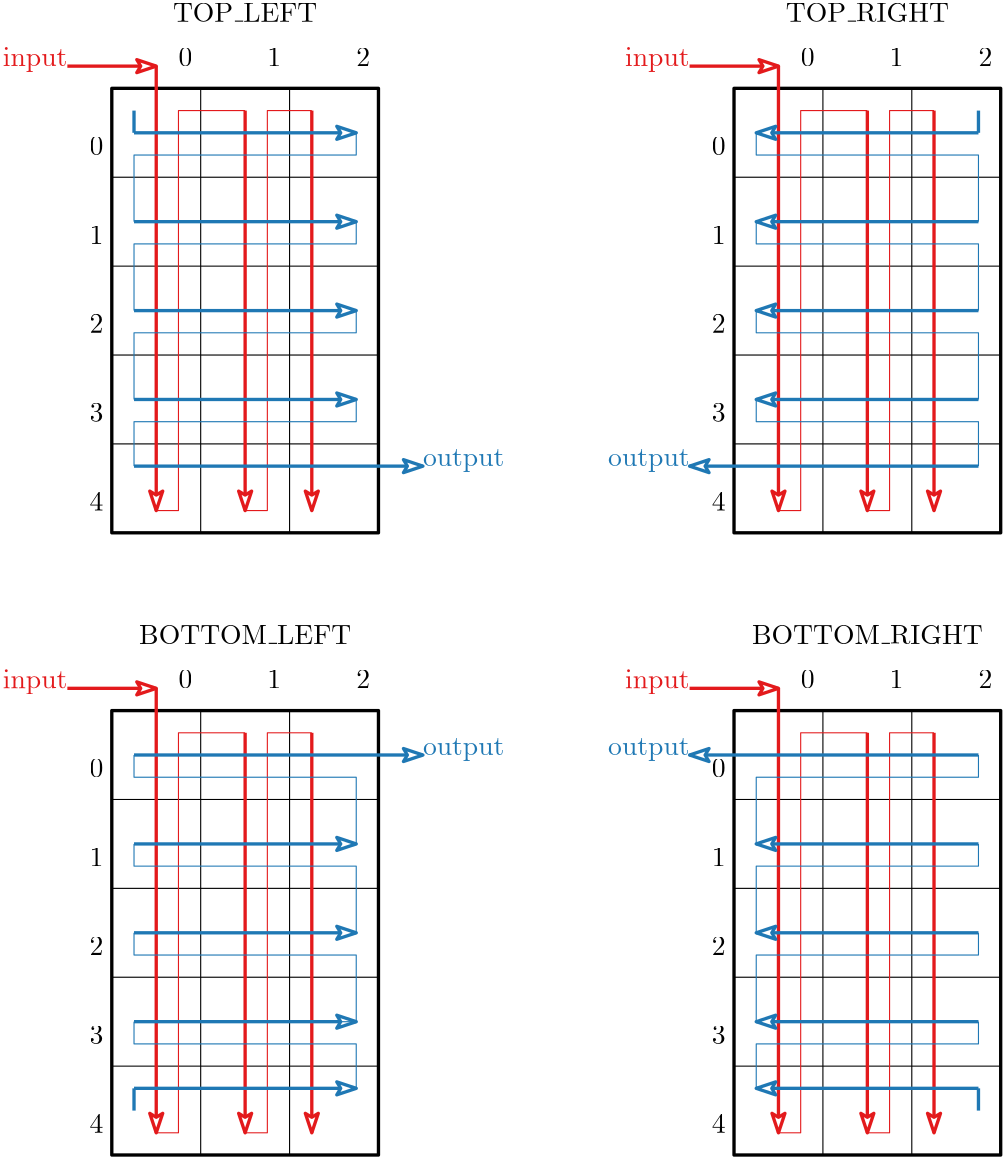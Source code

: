 <?xml version="1.0"?>
<!DOCTYPE ipe SYSTEM "ipe.dtd">
<ipe version="70206" creator="Ipe 7.2.7">
<info created="D:20181109164706" modified="D:20181127105548"/>
<ipestyle name="basic">
<symbol name="arrow/arc(spx)">
<path stroke="sym-stroke" fill="sym-stroke" pen="sym-pen">
0 0 m
-1 0.333 l
-1 -0.333 l
h
</path>
</symbol>
<symbol name="arrow/farc(spx)">
<path stroke="sym-stroke" fill="white" pen="sym-pen">
0 0 m
-1 0.333 l
-1 -0.333 l
h
</path>
</symbol>
<symbol name="arrow/ptarc(spx)">
<path stroke="sym-stroke" fill="sym-stroke" pen="sym-pen">
0 0 m
-1 0.333 l
-0.8 0 l
-1 -0.333 l
h
</path>
</symbol>
<symbol name="arrow/fptarc(spx)">
<path stroke="sym-stroke" fill="white" pen="sym-pen">
0 0 m
-1 0.333 l
-0.8 0 l
-1 -0.333 l
h
</path>
</symbol>
<symbol name="mark/circle(sx)" transformations="translations">
<path fill="sym-stroke">
0.6 0 0 0.6 0 0 e
0.4 0 0 0.4 0 0 e
</path>
</symbol>
<symbol name="mark/disk(sx)" transformations="translations">
<path fill="sym-stroke">
0.6 0 0 0.6 0 0 e
</path>
</symbol>
<symbol name="mark/fdisk(sfx)" transformations="translations">
<group>
<path fill="sym-fill">
0.5 0 0 0.5 0 0 e
</path>
<path fill="sym-stroke" fillrule="eofill">
0.6 0 0 0.6 0 0 e
0.4 0 0 0.4 0 0 e
</path>
</group>
</symbol>
<symbol name="mark/box(sx)" transformations="translations">
<path fill="sym-stroke" fillrule="eofill">
-0.6 -0.6 m
0.6 -0.6 l
0.6 0.6 l
-0.6 0.6 l
h
-0.4 -0.4 m
0.4 -0.4 l
0.4 0.4 l
-0.4 0.4 l
h
</path>
</symbol>
<symbol name="mark/square(sx)" transformations="translations">
<path fill="sym-stroke">
-0.6 -0.6 m
0.6 -0.6 l
0.6 0.6 l
-0.6 0.6 l
h
</path>
</symbol>
<symbol name="mark/fsquare(sfx)" transformations="translations">
<group>
<path fill="sym-fill">
-0.5 -0.5 m
0.5 -0.5 l
0.5 0.5 l
-0.5 0.5 l
h
</path>
<path fill="sym-stroke" fillrule="eofill">
-0.6 -0.6 m
0.6 -0.6 l
0.6 0.6 l
-0.6 0.6 l
h
-0.4 -0.4 m
0.4 -0.4 l
0.4 0.4 l
-0.4 0.4 l
h
</path>
</group>
</symbol>
<symbol name="mark/cross(sx)" transformations="translations">
<group>
<path fill="sym-stroke">
-0.43 -0.57 m
0.57 0.43 l
0.43 0.57 l
-0.57 -0.43 l
h
</path>
<path fill="sym-stroke">
-0.43 0.57 m
0.57 -0.43 l
0.43 -0.57 l
-0.57 0.43 l
h
</path>
</group>
</symbol>
<symbol name="arrow/fnormal(spx)">
<path stroke="sym-stroke" fill="white" pen="sym-pen">
0 0 m
-1 0.333 l
-1 -0.333 l
h
</path>
</symbol>
<symbol name="arrow/pointed(spx)">
<path stroke="sym-stroke" fill="sym-stroke" pen="sym-pen">
0 0 m
-1 0.333 l
-0.8 0 l
-1 -0.333 l
h
</path>
</symbol>
<symbol name="arrow/fpointed(spx)">
<path stroke="sym-stroke" fill="white" pen="sym-pen">
0 0 m
-1 0.333 l
-0.8 0 l
-1 -0.333 l
h
</path>
</symbol>
<symbol name="arrow/linear(spx)">
<path stroke="sym-stroke" pen="sym-pen">
-1 0.333 m
0 0 l
-1 -0.333 l
</path>
</symbol>
<symbol name="arrow/fdouble(spx)">
<path stroke="sym-stroke" fill="white" pen="sym-pen">
0 0 m
-1 0.333 l
-1 -0.333 l
h
-1 0 m
-2 0.333 l
-2 -0.333 l
h
</path>
</symbol>
<symbol name="arrow/double(spx)">
<path stroke="sym-stroke" fill="sym-stroke" pen="sym-pen">
0 0 m
-1 0.333 l
-1 -0.333 l
h
-1 0 m
-2 0.333 l
-2 -0.333 l
h
</path>
</symbol>
<pen name="heavier" value="0.8"/>
<pen name="fat" value="1.2"/>
<pen name="ultrafat" value="2"/>
<symbolsize name="large" value="5"/>
<symbolsize name="small" value="2"/>
<symbolsize name="tiny" value="1.1"/>
<arrowsize name="large" value="10"/>
<arrowsize name="small" value="5"/>
<arrowsize name="tiny" value="3"/>
<color name="red" value="1 0 0"/>
<color name="green" value="0 1 0"/>
<color name="blue" value="0 0 1"/>
<color name="yellow" value="1 1 0"/>
<color name="orange" value="1 0.647 0"/>
<color name="gold" value="1 0.843 0"/>
<color name="purple" value="0.627 0.125 0.941"/>
<color name="gray" value="0.745"/>
<color name="brown" value="0.647 0.165 0.165"/>
<color name="navy" value="0 0 0.502"/>
<color name="pink" value="1 0.753 0.796"/>
<color name="seagreen" value="0.18 0.545 0.341"/>
<color name="turquoise" value="0.251 0.878 0.816"/>
<color name="violet" value="0.933 0.51 0.933"/>
<color name="darkblue" value="0 0 0.545"/>
<color name="darkcyan" value="0 0.545 0.545"/>
<color name="darkgray" value="0.663"/>
<color name="darkgreen" value="0 0.392 0"/>
<color name="darkmagenta" value="0.545 0 0.545"/>
<color name="darkorange" value="1 0.549 0"/>
<color name="darkred" value="0.545 0 0"/>
<color name="lightblue" value="0.678 0.847 0.902"/>
<color name="lightcyan" value="0.878 1 1"/>
<color name="lightgray" value="0.827"/>
<color name="lightgreen" value="0.565 0.933 0.565"/>
<color name="lightyellow" value="1 1 0.878"/>
<dashstyle name="dashed" value="[4] 0"/>
<dashstyle name="dotted" value="[1 3] 0"/>
<dashstyle name="dash dotted" value="[4 2 1 2] 0"/>
<dashstyle name="dash dot dotted" value="[4 2 1 2 1 2] 0"/>
<textsize name="large" value="\large"/>
<textsize name="Large" value="\Large"/>
<textsize name="LARGE" value="\LARGE"/>
<textsize name="huge" value="\huge"/>
<textsize name="Huge" value="\Huge"/>
<textsize name="small" value="\small"/>
<textsize name="footnote" value="\footnotesize"/>
<textsize name="tiny" value="\tiny"/>
<textstyle name="center" begin="\begin{center}" end="\end{center}"/>
<textstyle name="itemize" begin="\begin{itemize}" end="\end{itemize}"/>
<textstyle name="item" begin="\begin{itemize}\item{}" end="\end{itemize}"/>
<gridsize name="4 pts" value="4"/>
<gridsize name="8 pts (~3 mm)" value="8"/>
<gridsize name="16 pts (~6 mm)" value="16"/>
<gridsize name="32 pts (~12 mm)" value="32"/>
<gridsize name="10 pts (~3.5 mm)" value="10"/>
<gridsize name="20 pts (~7 mm)" value="20"/>
<gridsize name="14 pts (~5 mm)" value="14"/>
<gridsize name="28 pts (~10 mm)" value="28"/>
<gridsize name="56 pts (~20 mm)" value="56"/>
<anglesize name="90 deg" value="90"/>
<anglesize name="60 deg" value="60"/>
<anglesize name="45 deg" value="45"/>
<anglesize name="30 deg" value="30"/>
<anglesize name="22.5 deg" value="22.5"/>
<opacity name="10%" value="0.1"/>
<opacity name="30%" value="0.3"/>
<opacity name="50%" value="0.5"/>
<opacity name="75%" value="0.75"/>
<tiling name="falling" angle="-60" step="4" width="1"/>
<tiling name="rising" angle="30" step="4" width="1"/>
</ipestyle>
<ipestyle name="my_stylesheet">
<symbol name="arrow/arc(spx)">
<path stroke="sym-stroke" fill="sym-stroke" pen="sym-pen">
0 0 m
-1 0.333 l
-1 -0.333 l
h
</path>
</symbol>
<symbol name="arrow/farc(spx)">
<path stroke="sym-stroke" fill="white" pen="sym-pen">
0 0 m
-1 0.333 l
-1 -0.333 l
h
</path>
</symbol>
<symbol name="arrow/ptarc(spx)">
<path stroke="sym-stroke" fill="sym-stroke" pen="sym-pen">
0 0 m
-1 0.333 l
-0.8 0 l
-1 -0.333 l
h
</path>
</symbol>
<symbol name="arrow/fptarc(spx)">
<path stroke="sym-stroke" fill="white" pen="sym-pen">
0 0 m
-1 0.333 l
-0.8 0 l
-1 -0.333 l
h
</path>
</symbol>
<symbol name="mark/circle(sx)" transformations="translations">
<path fill="sym-stroke">
0.6 0 0 0.6 0 0 e
0.4 0 0 0.4 0 0 e
</path>
</symbol>
<symbol name="mark/disk(sx)" transformations="translations">
<path fill="sym-stroke">
0.6 0 0 0.6 0 0 e
</path>
</symbol>
<symbol name="mark/fdisk(sfx)" transformations="translations">
<group>
<path fill="sym-fill">
0.5 0 0 0.5 0 0 e
</path>
<path fill="sym-stroke" fillrule="eofill">
0.6 0 0 0.6 0 0 e
0.4 0 0 0.4 0 0 e
</path>
</group>
</symbol>
<symbol name="mark/box(sx)" transformations="translations">
<path fill="sym-stroke" fillrule="eofill">
-0.6 -0.6 m
0.6 -0.6 l
0.6 0.6 l
-0.6 0.6 l
h
-0.4 -0.4 m
0.4 -0.4 l
0.4 0.4 l
-0.4 0.4 l
h
</path>
</symbol>
<symbol name="mark/square(sx)" transformations="translations">
<path fill="sym-stroke">
-0.6 -0.6 m
0.6 -0.6 l
0.6 0.6 l
-0.6 0.6 l
h
</path>
</symbol>
<symbol name="mark/fsquare(sfx)" transformations="translations">
<group>
<path fill="sym-fill">
-0.5 -0.5 m
0.5 -0.5 l
0.5 0.5 l
-0.5 0.5 l
h
</path>
<path fill="sym-stroke" fillrule="eofill">
-0.6 -0.6 m
0.6 -0.6 l
0.6 0.6 l
-0.6 0.6 l
h
-0.4 -0.4 m
0.4 -0.4 l
0.4 0.4 l
-0.4 0.4 l
h
</path>
</group>
</symbol>
<symbol name="mark/cross(sx)" transformations="translations">
<group>
<path fill="sym-stroke">
-0.43 -0.57 m
0.57 0.43 l
0.43 0.57 l
-0.57 -0.43 l
h
</path>
<path fill="sym-stroke">
-0.43 0.57 m
0.57 -0.43 l
0.43 -0.57 l
-0.57 0.43 l
h
</path>
</group>
</symbol>
<symbol name="arrow/fnormal(spx)">
<path stroke="sym-stroke" fill="white" pen="sym-pen">
0 0 m
-1 0.333 l
-1 -0.333 l
h
</path>
</symbol>
<symbol name="arrow/pointed(spx)">
<path stroke="sym-stroke" fill="sym-stroke" pen="sym-pen">
0 0 m
-1 0.333 l
-0.8 0 l
-1 -0.333 l
h
</path>
</symbol>
<symbol name="arrow/fpointed(spx)">
<path stroke="sym-stroke" fill="white" pen="sym-pen">
0 0 m
-1 0.333 l
-0.8 0 l
-1 -0.333 l
h
</path>
</symbol>
<symbol name="arrow/linear(spx)">
<path stroke="sym-stroke" pen="sym-pen">
-1 0.333 m
0 0 l
-1 -0.333 l
</path>
</symbol>
<symbol name="arrow/fdouble(spx)">
<path stroke="sym-stroke" fill="white" pen="sym-pen">
0 0 m
-1 0.333 l
-1 -0.333 l
h
-1 0 m
-2 0.333 l
-2 -0.333 l
h
</path>
</symbol>
<symbol name="arrow/double(spx)">
<path stroke="sym-stroke" fill="sym-stroke" pen="sym-pen">
0 0 m
-1 0.333 l
-1 -0.333 l
h
-1 0 m
-2 0.333 l
-2 -0.333 l
h
</path>
</symbol>
<pen name="heavier" value="0.8"/>
<pen name="fat" value="1.2"/>
<pen name="ultrafat" value="2"/>
<symbolsize name="large" value="5"/>
<symbolsize name="small" value="2"/>
<symbolsize name="tiny" value="1.1"/>
<arrowsize name="large" value="10"/>
<arrowsize name="small" value="5"/>
<arrowsize name="tiny" value="3"/>
<color name="red" value="1 0 0"/>
<color name="green" value="0 1 0"/>
<color name="blue" value="0 0 1"/>
<color name="yellow" value="1 1 0"/>
<color name="orange" value="1 0.647 0"/>
<color name="gold" value="1 0.843 0"/>
<color name="purple" value="0.627 0.125 0.941"/>
<color name="gray" value="0.745"/>
<color name="brown" value="0.647 0.165 0.165"/>
<color name="navy" value="0 0 0.502"/>
<color name="pink" value="1 0.753 0.796"/>
<color name="seagreen" value="0.18 0.545 0.341"/>
<color name="turquoise" value="0.251 0.878 0.816"/>
<color name="violet" value="0.933 0.51 0.933"/>
<color name="darkblue" value="0 0 0.545"/>
<color name="darkcyan" value="0 0.545 0.545"/>
<color name="darkgray" value="0.663"/>
<color name="darkgreen" value="0 0.392 0"/>
<color name="darkmagenta" value="0.545 0 0.545"/>
<color name="darkorange" value="1 0.549 0"/>
<color name="darkred" value="0.545 0 0"/>
<color name="lightblue" value="0.678 0.847 0.902"/>
<color name="lightcyan" value="0.878 1 1"/>
<color name="lightgray" value="0.827"/>
<color name="lightgreen" value="0.565 0.933 0.565"/>
<color name="lightyellow" value="1 1 0.878"/>
<color name="csn_p1_blue1" value="0.122 0.47 0.706"/>
<color name="csn_p2_blue2" value="0.651 0.808 0.89"/>
<color name="csn_p4_green1" value="0.698 0.874 0.541"/>
<color name="csn_p3_green2" value="0.2 0.628 0.173"/>
<color name="csn_p6_red1" value="0.984 0.604 0.6"/>
<color name="csn_p5_red2" value="0.89 0.102 0.11"/>
<color name="csn_p8_orange1" value="0.992 0.749 0.435"/>
<color name="csn_p7_orange2" value="1 0.5 0"/>
<color name="csn_p10_violet1" value="0.792 0.698 0.839"/>
<color name="csn_p9_violet2" value="0.416 0.239 0.604"/>
<color name="csn_p12_yellow" value="1 1 0.6"/>
<color name="csn_p11_brown" value="0.694 0.349 0.157"/>
<dashstyle name="dashed" value="[4] 0"/>
<dashstyle name="dotted" value="[1 3] 0"/>
<dashstyle name="dash dotted" value="[4 2 1 2] 0"/>
<dashstyle name="dash dot dotted" value="[4 2 1 2 1 2] 0"/>
<textsize name="large" value="\large"/>
<textsize name="Large" value="\Large"/>
<textsize name="LARGE" value="\LARGE"/>
<textsize name="huge" value="\huge"/>
<textsize name="Huge" value="\Huge"/>
<textsize name="small" value="\small"/>
<textsize name="footnote" value="\footnotesize"/>
<textsize name="tiny" value="\tiny"/>
<textstyle name="center" begin="\begin{center}" end="\end{center}"/>
<textstyle name="itemize" begin="\begin{itemize}" end="\end{itemize}"/>
<textstyle name="item" begin="\begin{itemize}\item{}" end="\end{itemize}"/>
<gridsize name="4 pts" value="4"/>
<gridsize name="8 pts (~3 mm)" value="8"/>
<gridsize name="16 pts (~6 mm)" value="16"/>
<gridsize name="32 pts (~12 mm)" value="32"/>
<gridsize name="10 pts (~3.5 mm)" value="10"/>
<gridsize name="20 pts (~7 mm)" value="20"/>
<gridsize name="14 pts (~5 mm)" value="14"/>
<gridsize name="28 pts (~10 mm)" value="28"/>
<gridsize name="56 pts (~20 mm)" value="56"/>
<anglesize name="90 deg" value="90"/>
<anglesize name="60 deg" value="60"/>
<anglesize name="45 deg" value="45"/>
<anglesize name="30 deg" value="30"/>
<anglesize name="22.5 deg" value="22.5"/>
<opacity name="10%" value="0.1"/>
<opacity name="30%" value="0.3"/>
<opacity name="50%" value="0.5"/>
<opacity name="75%" value="0.75"/>
<tiling name="falling" angle="-60" step="4" width="1"/>
<tiling name="rising" angle="30" step="4" width="1"/>
</ipestyle>
<page>
<layer name="alpha"/>
<view layers="alpha" active="alpha"/>
<path layer="alpha" matrix="1 0 0 1 32 0" stroke="black" pen="fat">
64 768 m
64 608 l
160 608 l
160 768 l
h
</path>
<text matrix="1 0 0 1 48 -24" transformations="translations" pos="96 816" stroke="black" type="label" width="52.016" height="6.808" depth="0" halign="center" valign="baseline">TOP\_LEFT</text>
<path stroke="black">
128 768 m
128 608 l
128 608 l
</path>
<path stroke="black">
160 768 m
160 608 l
</path>
<path stroke="black">
96 736 m
192 736 l
192 736 l
</path>
<path stroke="black">
96 704 m
192 704 l
</path>
<path stroke="black">
96 672 m
192 672 l
</path>
<path stroke="black">
96 640 m
192 640 l
</path>
<text matrix="1 0 0 1 8 0" transformations="translations" pos="112 776" stroke="black" type="label" width="4.981" height="6.42" depth="0" valign="baseline">0</text>
<text matrix="1 0 0 1 40 0" transformations="translations" pos="112 776" stroke="black" type="label" width="4.981" height="6.42" depth="0" valign="baseline">1</text>
<text matrix="1 0 0 1 72 0" transformations="translations" pos="112 776" stroke="black" type="label" width="4.981" height="6.42" depth="0" valign="baseline">2</text>
<text matrix="1 0 0 1 -24 -64" transformations="translations" pos="112 776" stroke="black" type="label" width="4.981" height="6.42" depth="0" valign="baseline">1</text>
<text matrix="1 0 0 1 -24 -32" transformations="translations" pos="112 776" stroke="black" type="label" width="4.981" height="6.42" depth="0" valign="baseline">0</text>
<text matrix="1 0 0 1 -24 -128" transformations="translations" pos="112 776" stroke="black" type="label" width="4.981" height="6.42" depth="0" valign="baseline">3</text>
<text matrix="1 0 0 1 -24 -160" transformations="translations" pos="112 776" stroke="black" type="label" width="4.981" height="6.42" depth="0" valign="baseline">4</text>
<text matrix="1 0 0 1 -24 -96" transformations="translations" pos="112 776" stroke="black" type="label" width="4.981" height="6.42" depth="0" valign="baseline">2</text>
<path stroke="csn_p5_red2" pen="fat" arrow="fptarc/normal">
112 776 m
112 616 l
</path>
<path stroke="csn_p5_red2" pen="fat" arrow="fptarc/normal">
144 760 m
144 616 l
</path>
<path matrix="1 0 0 1 -8 0" stroke="csn_p5_red2" pen="fat" arrow="fptarc/normal">
176 760 m
176 616 l
</path>
<path stroke="csn_p5_red2" pen="fat" arrow="fptarc/normal">
80 776 m
112 776 l
</path>
<path stroke="csn_p5_red2">
112 616 m
120 616 l
120 760 l
144 760 l
</path>
<path stroke="csn_p5_red2">
144 616 m
152 616 l
152 760 l
168 760 l
</path>
<text matrix="1 0 0 1 40 0" transformations="translations" pos="40 776" stroke="csn_p5_red2" type="label" width="23.246" height="6.661" depth="1.93" halign="right" valign="baseline">input</text>
<path stroke="csn_p1_blue1" pen="fat" arrow="fptarc/normal">
104 752 m
184 752 l
</path>
<path stroke="csn_p1_blue1" pen="fat" arrow="fptarc/normal">
104 720 m
184 720 l
</path>
<path stroke="csn_p1_blue1" pen="fat" arrow="fptarc/normal">
104 688 m
184 688 l
</path>
<path stroke="csn_p1_blue1" pen="fat" arrow="fptarc/normal">
104 656 m
184 656 l
</path>
<path stroke="csn_p1_blue1" pen="fat" arrow="fptarc/normal">
104 632 m
208 632 l
</path>
<path stroke="csn_p1_blue1">
184 752 m
184 744 l
104 744 l
104 720 l
</path>
<path stroke="csn_p1_blue1">
184 720 m
184 712 l
104 712 l
104 688 l
</path>
<path stroke="csn_p1_blue1">
184 688 m
184 680 l
104 680 l
104 656 l
</path>
<path stroke="csn_p1_blue1">
184 656 m
184 648 l
104 648 l
104 632 l
</path>
<text matrix="1 0 0 1 0 8" transformations="translations" pos="208 624" stroke="csn_p1_blue1" type="label" width="29.335" height="6.135" depth="1.93" valign="baseline">output</text>
<path matrix="1 0 0 1 256 0" stroke="black" pen="fat">
64 768 m
64 608 l
160 608 l
160 768 l
h
</path>
<text matrix="1 0 0 1 272 -24" transformations="translations" pos="96 816" stroke="black" type="label" width="58.727" height="6.808" depth="0" halign="center" valign="baseline">TOP\_RIGHT</text>
<path matrix="1 0 0 1 224 0" stroke="black">
128 768 m
128 608 l
128 608 l
</path>
<path matrix="1 0 0 1 224 0" stroke="black">
160 768 m
160 608 l
</path>
<path matrix="1 0 0 1 224 0" stroke="black">
96 736 m
192 736 l
192 736 l
</path>
<path matrix="1 0 0 1 224 0" stroke="black">
96 704 m
192 704 l
</path>
<path matrix="1 0 0 1 224 0" stroke="black">
96 672 m
192 672 l
</path>
<path matrix="1 0 0 1 224 0" stroke="black">
96 640 m
192 640 l
</path>
<text matrix="1 0 0 1 232 0" transformations="translations" pos="112 776" stroke="black" type="label" width="4.981" height="6.42" depth="0" valign="baseline">0</text>
<text matrix="1 0 0 1 264 0" transformations="translations" pos="112 776" stroke="black" type="label" width="4.981" height="6.42" depth="0" valign="baseline">1</text>
<text matrix="1 0 0 1 296 0" transformations="translations" pos="112 776" stroke="black" type="label" width="4.981" height="6.42" depth="0" valign="baseline">2</text>
<text matrix="1 0 0 1 200 -64" transformations="translations" pos="112 776" stroke="black" type="label" width="4.981" height="6.42" depth="0" valign="baseline">1</text>
<text matrix="1 0 0 1 200 -32" transformations="translations" pos="112 776" stroke="black" type="label" width="4.981" height="6.42" depth="0" valign="baseline">0</text>
<text matrix="1 0 0 1 200 -128" transformations="translations" pos="112 776" stroke="black" type="label" width="4.981" height="6.42" depth="0" valign="baseline">3</text>
<text matrix="1 0 0 1 200 -160" transformations="translations" pos="112 776" stroke="black" type="label" width="4.981" height="6.42" depth="0" valign="baseline">4</text>
<text matrix="1 0 0 1 200 -96" transformations="translations" pos="112 776" stroke="black" type="label" width="4.981" height="6.42" depth="0" valign="baseline">2</text>
<path matrix="1 0 0 1 224 0" stroke="csn_p5_red2" pen="fat" arrow="fptarc/normal">
112 776 m
112 616 l
</path>
<path matrix="1 0 0 1 224 0" stroke="csn_p5_red2" pen="fat" arrow="fptarc/normal">
144 760 m
144 616 l
</path>
<path matrix="1 0 0 1 216 0" stroke="csn_p5_red2" pen="fat" arrow="fptarc/normal">
176 760 m
176 616 l
</path>
<path matrix="1 0 0 1 224 0" stroke="csn_p5_red2" pen="fat" arrow="fptarc/normal">
80 776 m
112 776 l
</path>
<path matrix="1 0 0 1 224 0" stroke="csn_p5_red2">
112 616 m
120 616 l
120 760 l
144 760 l
</path>
<path matrix="1 0 0 1 224 0" stroke="csn_p5_red2">
144 616 m
152 616 l
152 760 l
168 760 l
</path>
<text matrix="1 0 0 1 264 0" transformations="translations" pos="40 776" stroke="csn_p5_red2" type="label" width="23.246" height="6.661" depth="1.93" halign="right" valign="baseline">input</text>
<path matrix="1 0 0 1 224 0" stroke="csn_p1_blue1" pen="fat" rarrow="fptarc/normal">
104 752 m
184 752 l
</path>
<path matrix="1 0 0 1 224 0" stroke="csn_p1_blue1" pen="fat" rarrow="fptarc/normal">
104 720 m
184 720 l
</path>
<path matrix="1 0 0 1 224 0" stroke="csn_p1_blue1" pen="fat" rarrow="fptarc/normal">
104 688 m
184 688 l
</path>
<path matrix="1 0 0 1 224 0" stroke="csn_p1_blue1" pen="fat" rarrow="fptarc/normal">
104 656 m
184 656 l
</path>
<path matrix="1 0 0 1 200 0" stroke="csn_p1_blue1" pen="fat" rarrow="fptarc/normal">
104 632 m
208 632 l
</path>
<text matrix="1 0 0 1 96 8" transformations="translations" pos="208 624" stroke="csn_p1_blue1" type="label" width="29.335" height="6.135" depth="1.93" halign="right" valign="baseline">output</text>
<path stroke="csn_p1_blue1">
328 752 m
328 744 l
408 744 l
408 720 l
</path>
<path stroke="csn_p1_blue1">
328 720 m
328 712 l
408 712 l
408 688 l
</path>
<path stroke="csn_p1_blue1">
328 688 m
328 680 l
408 680 l
408 656 l
</path>
<path stroke="csn_p1_blue1">
328 656 m
328 648 l
408 648 l
408 632 l
</path>
<path matrix="1 0 0 1 32 -224" stroke="black" pen="fat">
64 768 m
64 608 l
160 608 l
160 768 l
h
</path>
<text matrix="1 0 0 1 48 -248" transformations="translations" pos="96 816" stroke="black" type="label" width="76.369" height="6.808" depth="0" halign="center" valign="baseline">BOTTOM\_LEFT</text>
<path matrix="1 0 0 1 0 -224" stroke="black">
128 768 m
128 608 l
128 608 l
</path>
<path matrix="1 0 0 1 0 -224" stroke="black">
160 768 m
160 608 l
</path>
<path matrix="1 0 0 1 0 -224" stroke="black">
96 736 m
192 736 l
192 736 l
</path>
<path matrix="1 0 0 1 0 -224" stroke="black">
96 704 m
192 704 l
</path>
<path matrix="1 0 0 1 0 -224" stroke="black">
96 672 m
192 672 l
</path>
<path matrix="1 0 0 1 0 -224" stroke="black">
96 640 m
192 640 l
</path>
<text matrix="1 0 0 1 8 -224" transformations="translations" pos="112 776" stroke="black" type="label" width="4.981" height="6.42" depth="0" valign="baseline">0</text>
<text matrix="1 0 0 1 40 -224" transformations="translations" pos="112 776" stroke="black" type="label" width="4.981" height="6.42" depth="0" valign="baseline">1</text>
<text matrix="1 0 0 1 72 -224" transformations="translations" pos="112 776" stroke="black" type="label" width="4.981" height="6.42" depth="0" valign="baseline">2</text>
<text matrix="1 0 0 1 -24 -288" transformations="translations" pos="112 776" stroke="black" type="label" width="4.981" height="6.42" depth="0" valign="baseline">1</text>
<text matrix="1 0 0 1 -24 -256" transformations="translations" pos="112 776" stroke="black" type="label" width="4.981" height="6.42" depth="0" valign="baseline">0</text>
<text matrix="1 0 0 1 -24 -352" transformations="translations" pos="112 776" stroke="black" type="label" width="4.981" height="6.42" depth="0" valign="baseline">3</text>
<text matrix="1 0 0 1 -24 -384" transformations="translations" pos="112 776" stroke="black" type="label" width="4.981" height="6.42" depth="0" valign="baseline">4</text>
<text matrix="1 0 0 1 -24 -320" transformations="translations" pos="112 776" stroke="black" type="label" width="4.981" height="6.42" depth="0" valign="baseline">2</text>
<path matrix="1 0 0 1 0 -224" stroke="csn_p5_red2" pen="fat" arrow="fptarc/normal">
112 776 m
112 616 l
</path>
<path matrix="1 0 0 1 0 -224" stroke="csn_p5_red2" pen="fat" arrow="fptarc/normal">
144 760 m
144 616 l
</path>
<path matrix="1 0 0 1 -8 -224" stroke="csn_p5_red2" pen="fat" arrow="fptarc/normal">
176 760 m
176 616 l
</path>
<path matrix="1 0 0 1 0 -224" stroke="csn_p5_red2" pen="fat" arrow="fptarc/normal">
80 776 m
112 776 l
</path>
<path matrix="1 0 0 1 0 -224" stroke="csn_p5_red2">
112 616 m
120 616 l
120 760 l
144 760 l
</path>
<path matrix="1 0 0 1 0 -224" stroke="csn_p5_red2">
144 616 m
152 616 l
152 760 l
168 760 l
</path>
<text matrix="1 0 0 1 40 -224" transformations="translations" pos="40 776" stroke="csn_p5_red2" type="label" width="23.246" height="6.661" depth="1.93" halign="right" valign="baseline">input</text>
<path matrix="1 0 0 1 0 -344" stroke="csn_p1_blue1" pen="fat" arrow="fptarc/normal">
104 752 m
184 752 l
</path>
<path matrix="1 0 0 1 0 -224" stroke="csn_p1_blue1" pen="fat" arrow="fptarc/normal">
104 720 m
184 720 l
</path>
<path matrix="1 0 0 1 0 -224" stroke="csn_p1_blue1" pen="fat" arrow="fptarc/normal">
104 688 m
184 688 l
</path>
<path matrix="1 0 0 1 0 -224" stroke="csn_p1_blue1" pen="fat" arrow="fptarc/normal">
104 656 m
184 656 l
</path>
<path matrix="1 0 0 1 0 -104" stroke="csn_p1_blue1" pen="fat" arrow="fptarc/normal">
104 632 m
208 632 l
</path>
<text matrix="1 0 0 1 0 -96" transformations="translations" pos="208 624" stroke="csn_p1_blue1" type="label" width="29.335" height="6.135" depth="1.93" valign="baseline">output</text>
<path matrix="1 0 0 1 256 -224" stroke="black" pen="fat">
64 768 m
64 608 l
160 608 l
160 768 l
h
</path>
<text matrix="1 0 0 1 272 -248" transformations="translations" pos="96 816" stroke="black" type="label" width="83.08" height="6.808" depth="0" halign="center" valign="baseline">BOTTOM\_RIGHT</text>
<path matrix="1 0 0 1 224 -224" stroke="black">
128 768 m
128 608 l
128 608 l
</path>
<path matrix="1 0 0 1 224 -224" stroke="black">
160 768 m
160 608 l
</path>
<path matrix="1 0 0 1 224 -224" stroke="black">
96 736 m
192 736 l
192 736 l
</path>
<path matrix="1 0 0 1 224 -224" stroke="black">
96 704 m
192 704 l
</path>
<path matrix="1 0 0 1 224 -224" stroke="black">
96 672 m
192 672 l
</path>
<path matrix="1 0 0 1 224 -224" stroke="black">
96 640 m
192 640 l
</path>
<text matrix="1 0 0 1 232 -224" transformations="translations" pos="112 776" stroke="black" type="label" width="4.981" height="6.42" depth="0" valign="baseline">0</text>
<text matrix="1 0 0 1 264 -224" transformations="translations" pos="112 776" stroke="black" type="label" width="4.981" height="6.42" depth="0" valign="baseline">1</text>
<text matrix="1 0 0 1 296 -224" transformations="translations" pos="112 776" stroke="black" type="label" width="4.981" height="6.42" depth="0" valign="baseline">2</text>
<text matrix="1 0 0 1 200 -288" transformations="translations" pos="112 776" stroke="black" type="label" width="4.981" height="6.42" depth="0" valign="baseline">1</text>
<text matrix="1 0 0 1 200 -256" transformations="translations" pos="112 776" stroke="black" type="label" width="4.981" height="6.42" depth="0" valign="baseline">0</text>
<text matrix="1 0 0 1 200 -352" transformations="translations" pos="112 776" stroke="black" type="label" width="4.981" height="6.42" depth="0" valign="baseline">3</text>
<text matrix="1 0 0 1 200 -384" transformations="translations" pos="112 776" stroke="black" type="label" width="4.981" height="6.42" depth="0" valign="baseline">4</text>
<text matrix="1 0 0 1 200 -320" transformations="translations" pos="112 776" stroke="black" type="label" width="4.981" height="6.42" depth="0" valign="baseline">2</text>
<path matrix="1 0 0 1 224 -224" stroke="csn_p5_red2" pen="fat" arrow="fptarc/normal">
112 776 m
112 616 l
</path>
<path matrix="1 0 0 1 224 -224" stroke="csn_p5_red2" pen="fat" arrow="fptarc/normal">
144 760 m
144 616 l
</path>
<path matrix="1 0 0 1 216 -224" stroke="csn_p5_red2" pen="fat" arrow="fptarc/normal">
176 760 m
176 616 l
</path>
<path matrix="1 0 0 1 224 -224" stroke="csn_p5_red2" pen="fat" arrow="fptarc/normal">
80 776 m
112 776 l
</path>
<path matrix="1 0 0 1 224 -224" stroke="csn_p5_red2">
112 616 m
120 616 l
120 760 l
144 760 l
</path>
<path matrix="1 0 0 1 224 -224" stroke="csn_p5_red2">
144 616 m
152 616 l
152 760 l
168 760 l
</path>
<text matrix="1 0 0 1 264 -224" transformations="translations" pos="40 776" stroke="csn_p5_red2" type="label" width="23.246" height="6.661" depth="1.93" halign="right" valign="baseline">input</text>
<path matrix="1 0 0 1 224 -344" stroke="csn_p1_blue1" pen="fat" rarrow="fptarc/normal">
104 752 m
184 752 l
</path>
<path matrix="1 0 0 1 224 -224" stroke="csn_p1_blue1" pen="fat" rarrow="fptarc/normal">
104 720 m
184 720 l
</path>
<path matrix="1 0 0 1 224 -224" stroke="csn_p1_blue1" pen="fat" rarrow="fptarc/normal">
104 688 m
184 688 l
</path>
<path matrix="1 0 0 1 224 -224" stroke="csn_p1_blue1" pen="fat" rarrow="fptarc/normal">
104 656 m
184 656 l
</path>
<path matrix="1 0 0 1 200 -104" stroke="csn_p1_blue1" pen="fat" rarrow="fptarc/normal">
104 632 m
208 632 l
</path>
<text matrix="1 0 0 1 96 -96" transformations="translations" pos="208 624" stroke="csn_p1_blue1" type="label" width="29.335" height="6.135" depth="1.93" halign="right" valign="baseline">output</text>
<path stroke="csn_p1_blue1">
184 408 m
184 424 l
104 424 l
104 432 l
</path>
<path stroke="csn_p1_blue1">
104 432 m
184 432 l
184 456 l
104 456 l
104 464 l
</path>
<path stroke="csn_p1_blue1">
184 464 m
184 488 l
104 488 l
104 496 l
</path>
<path stroke="csn_p1_blue1">
184 496 m
184 520 l
104 520 l
104 528 l
</path>
<path stroke="csn_p1_blue1">
328 408 m
328 424 l
408 424 l
408 432 l
</path>
<path stroke="csn_p1_blue1">
328 432 m
328 456 l
408 456 l
408 464 l
</path>
<path stroke="csn_p1_blue1">
328 464 m
328 488 l
408 488 l
408 496 l
</path>
<path stroke="csn_p1_blue1">
328 496 m
328 520 l
408 520 l
408 528 l
</path>
<path stroke="csn_p1_blue1" pen="fat">
104 752 m
104 760 l
</path>
<path stroke="csn_p1_blue1" pen="fat">
408 752 m
408 760 l
</path>
<path stroke="csn_p1_blue1" pen="fat">
408 408 m
408 400 l
</path>
<path stroke="csn_p1_blue1" pen="fat">
104 408 m
104 400 l
</path>
</page>
</ipe>
